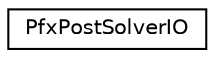 digraph "Graphical Class Hierarchy"
{
  edge [fontname="Helvetica",fontsize="10",labelfontname="Helvetica",labelfontsize="10"];
  node [fontname="Helvetica",fontsize="10",shape=record];
  rankdir="LR";
  Node1 [label="PfxPostSolverIO",height=0.2,width=0.4,color="black", fillcolor="white", style="filled",URL="$struct_pfx_post_solver_i_o.html"];
}
